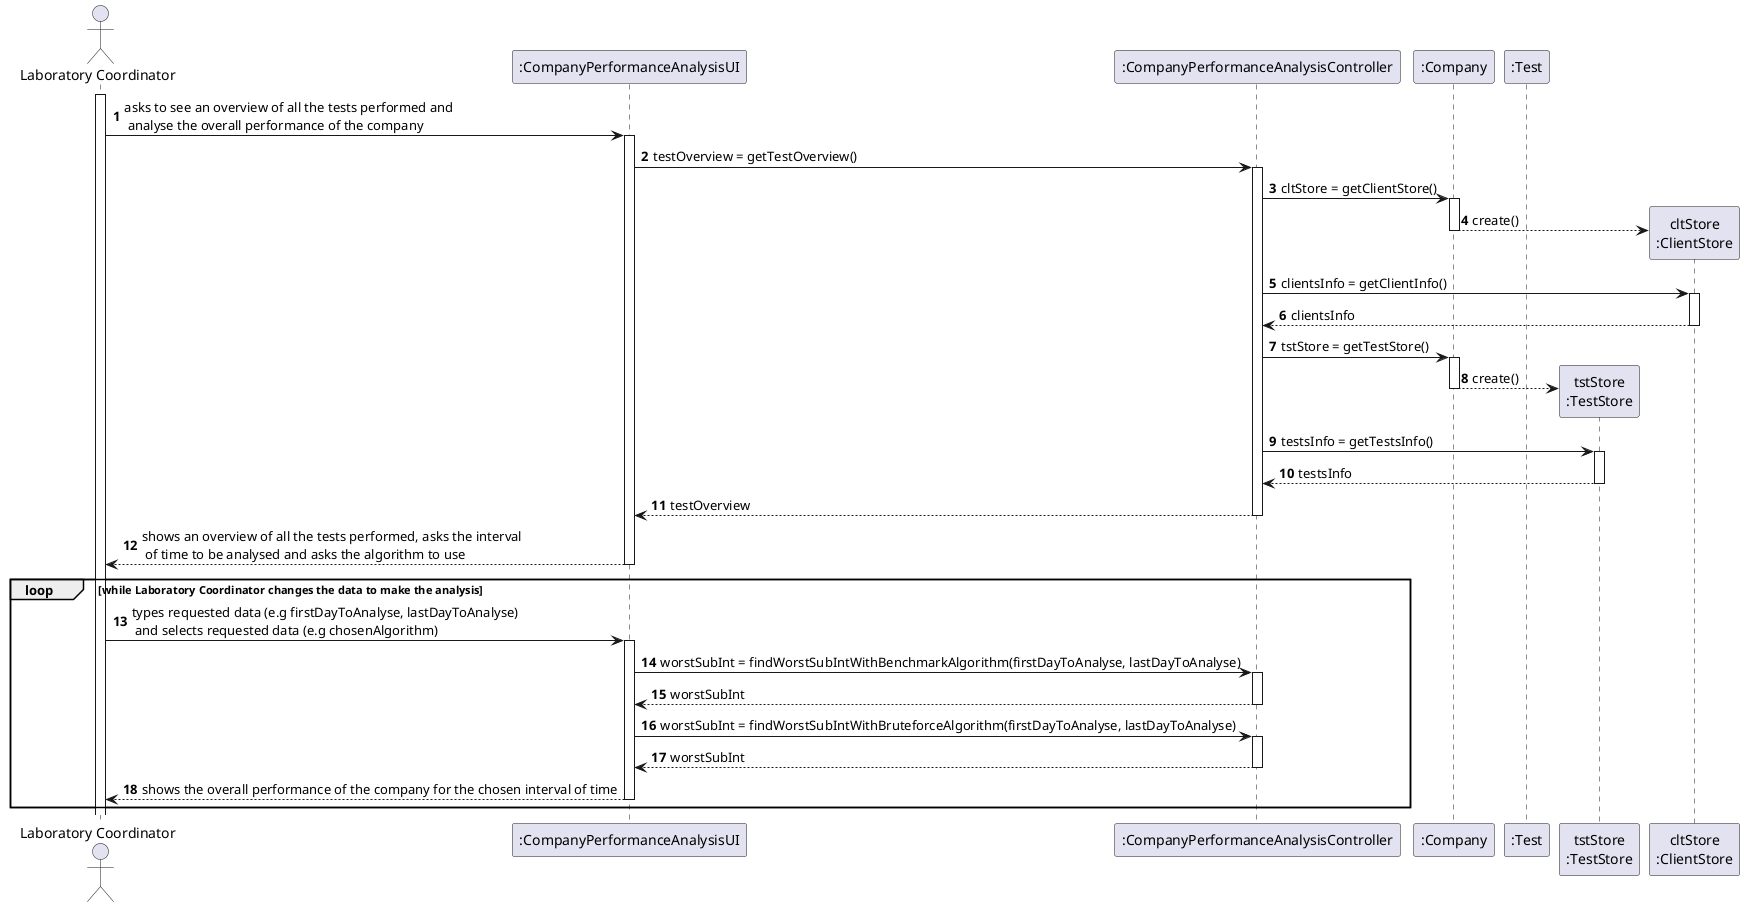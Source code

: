 @startuml
autonumber
actor "Laboratory Coordinator" as LC

participant ":CompanyPerformanceAnalysisUI" as UI
participant ":CompanyPerformanceAnalysisController" as CTRL
participant ":Company" as CMP
participant ":Test" as TST
participant "tstStore\n:TestStore" as TSTSTORE
participant "cltStore\n:ClientStore" as CLTSTORE

activate LC
LC -> UI : asks to see an overview of all the tests performed and \n analyse the overall performance of the company
activate UI

UI -> CTRL : testOverview = getTestOverview()
activate CTRL

CTRL -> CMP : cltStore = getClientStore()
activate CMP
CMP --> CLTSTORE** : create()
deactivate CMP
CTRL -> CLTSTORE : clientsInfo = getClientInfo()
activate CLTSTORE
CLTSTORE --> CTRL : clientsInfo
deactivate CLTSTORE

CTRL -> CMP : tstStore = getTestStore()
activate CMP
CMP --> TSTSTORE** : create()
deactivate CMP
CTRL -> TSTSTORE : testsInfo = getTestsInfo()
activate TSTSTORE
TSTSTORE --> CTRL : testsInfo
deactivate TSTSTORE

CTRL --> UI : testOverview
deactivate CTRL

UI --> LC : shows an overview of all the tests performed, asks the interval \n of time to be analysed and asks the algorithm to use
deactivate UI

loop while Laboratory Coordinator changes the data to make the analysis
LC -> UI : types requested data (e.g firstDayToAnalyse, lastDayToAnalyse) \n and selects requested data (e.g chosenAlgorithm)
activate UI

UI -> CTRL : worstSubInt = findWorstSubIntWithBenchmarkAlgorithm(firstDayToAnalyse, lastDayToAnalyse)
activate CTRL
CTRL --> UI : worstSubInt
deactivate CTRL

UI -> CTRL : worstSubInt = findWorstSubIntWithBruteforceAlgorithm(firstDayToAnalyse, lastDayToAnalyse)
activate CTRL
CTRL --> UI : worstSubInt
deactivate CTRL

UI --> LC : shows the overall performance of the company for the chosen interval of time
deactivate UI
end

@enduml